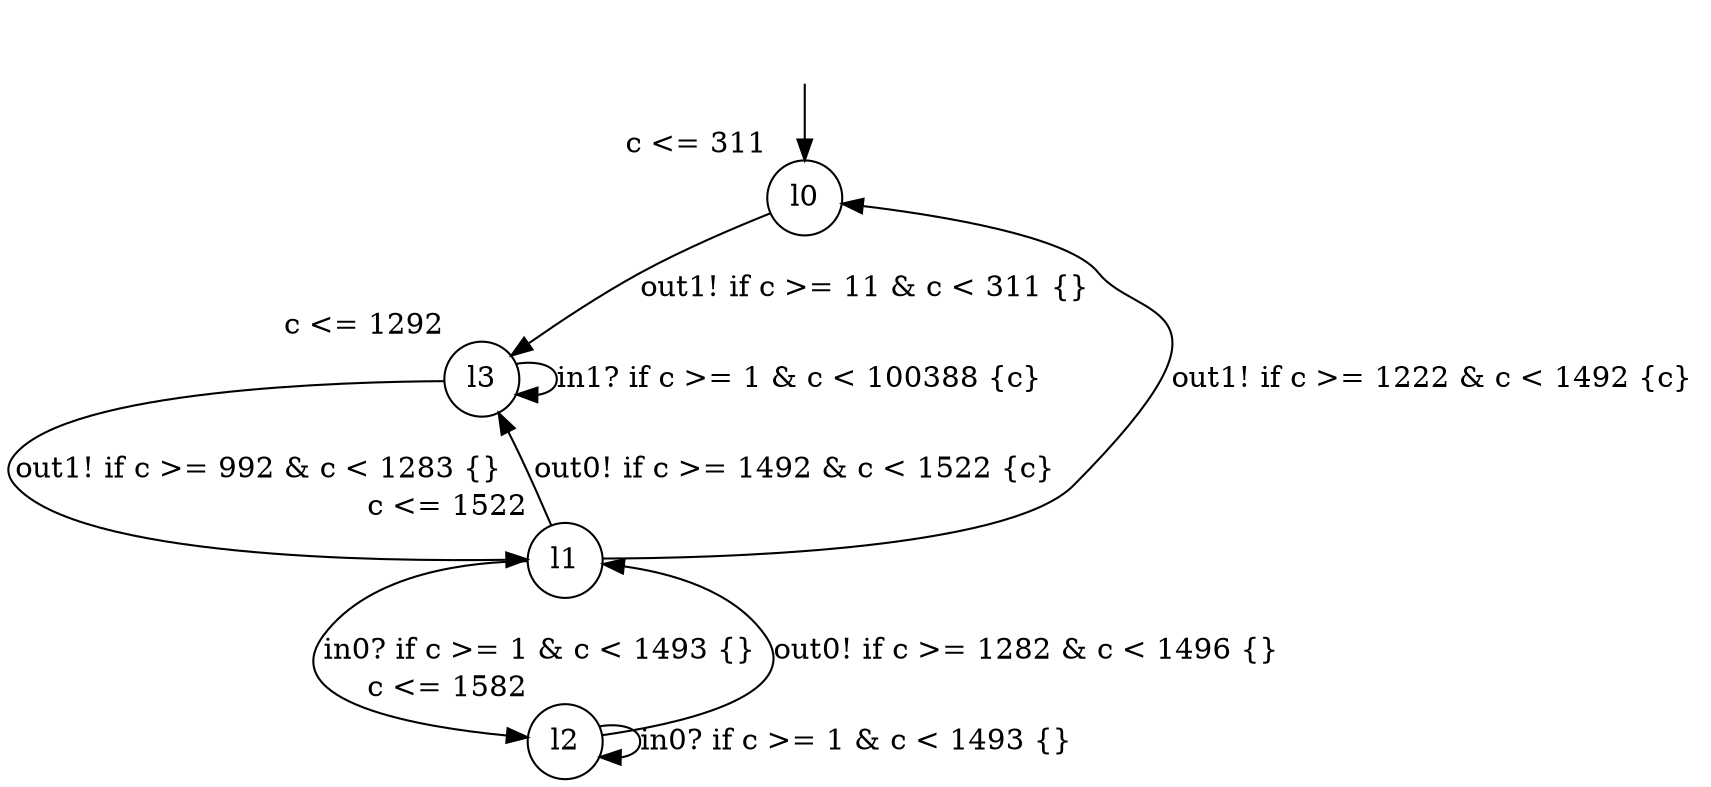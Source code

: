 digraph g {
__start0 [label="" shape="none"];
l0 [shape="circle" margin=0 label="l0", xlabel="c <= 311"];
l1 [shape="circle" margin=0 label="l1", xlabel="c <= 1522"];
l2 [shape="circle" margin=0 label="l2", xlabel="c <= 1582"];
l3 [shape="circle" margin=0 label="l3", xlabel="c <= 1292"];
l0 -> l3 [label="out1! if c >= 11 & c < 311 {} "];
l1 -> l3 [label="out0! if c >= 1492 & c < 1522 {c} "];
l1 -> l0 [label="out1! if c >= 1222 & c < 1492 {c} "];
l1 -> l2 [label="in0? if c >= 1 & c < 1493 {} "];
l2 -> l2 [label="in0? if c >= 1 & c < 1493 {} "];
l2 -> l1 [label="out0! if c >= 1282 & c < 1496 {} "];
l3 -> l3 [label="in1? if c >= 1 & c < 100388 {c} "];
l3 -> l1 [label="out1! if c >= 992 & c < 1283 {} "];
__start0 -> l0;
}
